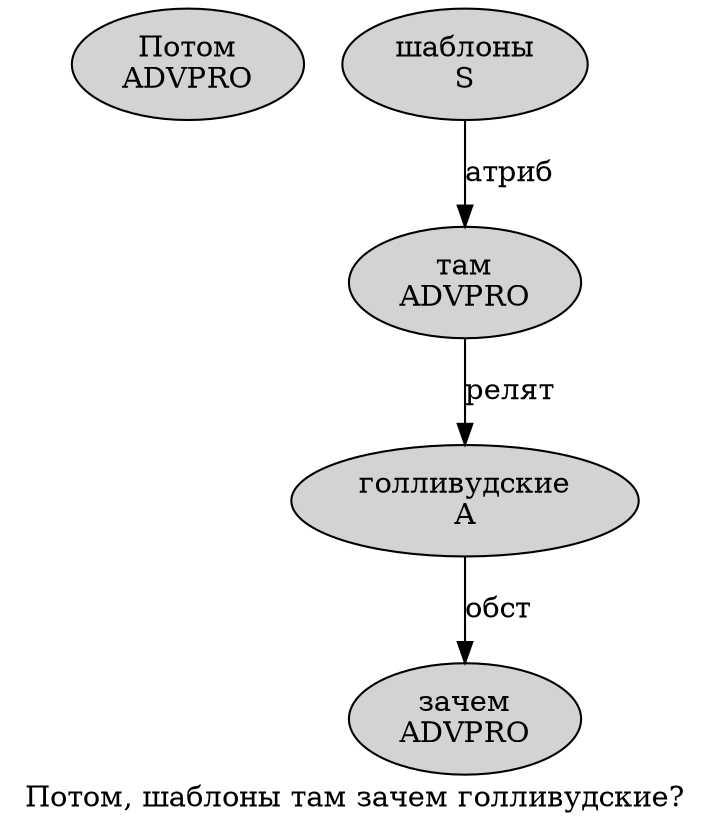digraph SENTENCE_3410 {
	graph [label="Потом, шаблоны там зачем голливудские?"]
	node [style=filled]
		0 [label="Потом
ADVPRO" color="" fillcolor=lightgray penwidth=1 shape=ellipse]
		2 [label="шаблоны
S" color="" fillcolor=lightgray penwidth=1 shape=ellipse]
		3 [label="там
ADVPRO" color="" fillcolor=lightgray penwidth=1 shape=ellipse]
		4 [label="зачем
ADVPRO" color="" fillcolor=lightgray penwidth=1 shape=ellipse]
		5 [label="голливудские
A" color="" fillcolor=lightgray penwidth=1 shape=ellipse]
			5 -> 4 [label="обст"]
			2 -> 3 [label="атриб"]
			3 -> 5 [label="релят"]
}